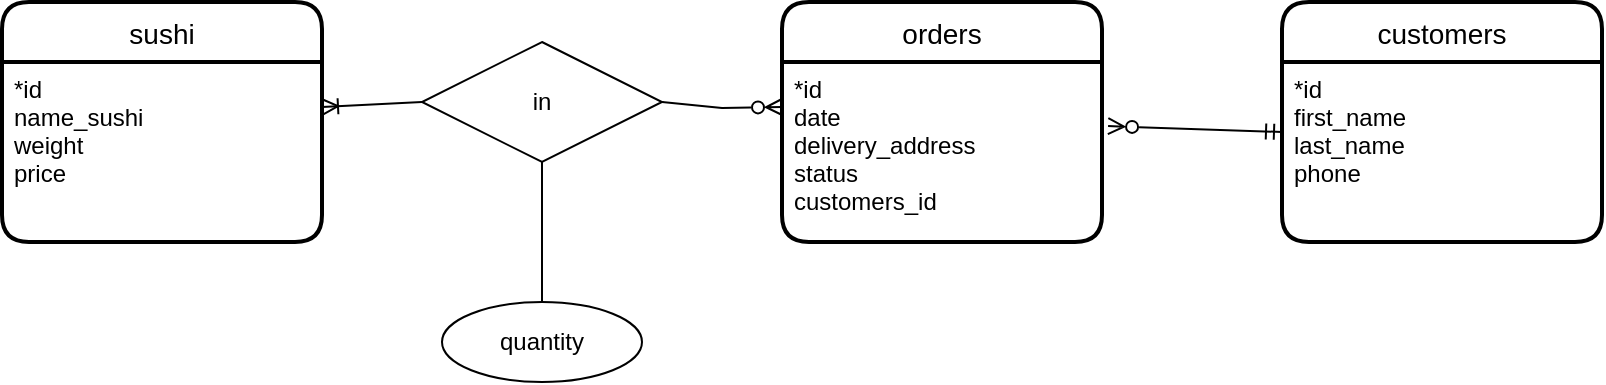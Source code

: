 <mxfile>
    <diagram id="QyYUZI4UneB6Mzr15VeI" name="Page-1">
        <mxGraphModel dx="967" dy="691" grid="1" gridSize="10" guides="1" tooltips="1" connect="1" arrows="1" fold="1" page="1" pageScale="1" pageWidth="827" pageHeight="1169" math="0" shadow="0">
            <root>
                <mxCell id="0"/>
                <mxCell id="1" parent="0"/>
                <mxCell id="2" value="orders" style="swimlane;childLayout=stackLayout;horizontal=1;startSize=30;horizontalStack=0;rounded=1;fontSize=14;fontStyle=0;strokeWidth=2;resizeParent=0;resizeLast=1;shadow=0;dashed=0;align=center;" parent="1" vertex="1">
                    <mxGeometry x="400" y="50" width="160" height="120" as="geometry"/>
                </mxCell>
                <mxCell id="3" value="*id&#10;date&#10;delivery_address&#10;status&#10;customers_id" style="align=left;strokeColor=none;fillColor=none;spacingLeft=4;fontSize=12;verticalAlign=top;resizable=0;rotatable=0;part=1;" parent="2" vertex="1">
                    <mxGeometry y="30" width="160" height="90" as="geometry"/>
                </mxCell>
                <mxCell id="13" value="sushi" style="swimlane;childLayout=stackLayout;horizontal=1;startSize=30;horizontalStack=0;rounded=1;fontSize=14;fontStyle=0;strokeWidth=2;resizeParent=0;resizeLast=1;shadow=0;dashed=0;align=center;" parent="1" vertex="1">
                    <mxGeometry x="10" y="50" width="160" height="120" as="geometry"/>
                </mxCell>
                <mxCell id="14" value="*id&#10;name_sushi&#10;weight&#10;price" style="align=left;strokeColor=none;fillColor=none;spacingLeft=4;fontSize=12;verticalAlign=top;resizable=0;rotatable=0;part=1;" parent="13" vertex="1">
                    <mxGeometry y="30" width="160" height="90" as="geometry"/>
                </mxCell>
                <mxCell id="16" value="customers" style="swimlane;childLayout=stackLayout;horizontal=1;startSize=30;horizontalStack=0;rounded=1;fontSize=14;fontStyle=0;strokeWidth=2;resizeParent=0;resizeLast=1;shadow=0;dashed=0;align=center;" parent="1" vertex="1">
                    <mxGeometry x="650" y="50" width="160" height="120" as="geometry"/>
                </mxCell>
                <mxCell id="17" value="*id&#10;first_name&#10;last_name&#10;phone" style="align=left;strokeColor=none;fillColor=none;spacingLeft=4;fontSize=12;verticalAlign=top;resizable=0;rotatable=0;part=1;" parent="16" vertex="1">
                    <mxGeometry y="30" width="160" height="90" as="geometry"/>
                </mxCell>
                <mxCell id="18" value="&lt;span style=&quot;text-align: left;&quot;&gt;quantity&lt;/span&gt;" style="ellipse;whiteSpace=wrap;html=1;align=center;" parent="1" vertex="1">
                    <mxGeometry x="230" y="200" width="100" height="40" as="geometry"/>
                </mxCell>
                <mxCell id="19" value="in" style="shape=rhombus;perimeter=rhombusPerimeter;whiteSpace=wrap;html=1;align=center;" parent="1" vertex="1">
                    <mxGeometry x="220" y="70" width="120" height="60" as="geometry"/>
                </mxCell>
                <mxCell id="26" value="" style="endArrow=none;html=1;rounded=0;entryX=0;entryY=0.5;entryDx=0;entryDy=0;exitX=1;exitY=0.25;exitDx=0;exitDy=0;startArrow=ERoneToMany;startFill=0;" parent="1" source="14" target="19" edge="1">
                    <mxGeometry relative="1" as="geometry">
                        <mxPoint x="170" y="100" as="sourcePoint"/>
                        <mxPoint x="220" y="100" as="targetPoint"/>
                    </mxGeometry>
                </mxCell>
                <mxCell id="27" value="" style="endArrow=ERzeroToMany;html=1;rounded=0;entryX=0;entryY=0.25;entryDx=0;entryDy=0;exitX=1;exitY=0.5;exitDx=0;exitDy=0;endFill=0;" parent="1" source="19" target="3" edge="1">
                    <mxGeometry relative="1" as="geometry">
                        <mxPoint x="330" y="99.5" as="sourcePoint"/>
                        <mxPoint x="490" y="99.5" as="targetPoint"/>
                        <Array as="points">
                            <mxPoint x="370" y="103"/>
                        </Array>
                    </mxGeometry>
                </mxCell>
                <mxCell id="28" value="" style="endArrow=ERmandOne;html=1;rounded=0;exitX=1.019;exitY=0.356;exitDx=0;exitDy=0;exitPerimeter=0;entryX=0;entryY=0.389;entryDx=0;entryDy=0;entryPerimeter=0;endFill=0;startArrow=ERzeroToMany;startFill=0;" parent="1" source="3" target="17" edge="1">
                    <mxGeometry relative="1" as="geometry">
                        <mxPoint x="570" y="110" as="sourcePoint"/>
                        <mxPoint x="650" y="112" as="targetPoint"/>
                    </mxGeometry>
                </mxCell>
                <mxCell id="29" value="" style="endArrow=none;html=1;rounded=0;entryX=0.5;entryY=0;entryDx=0;entryDy=0;" parent="1" target="18" edge="1">
                    <mxGeometry relative="1" as="geometry">
                        <mxPoint x="280" y="130" as="sourcePoint"/>
                        <mxPoint x="280" y="190" as="targetPoint"/>
                    </mxGeometry>
                </mxCell>
            </root>
        </mxGraphModel>
    </diagram>
</mxfile>